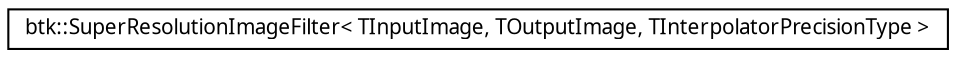 digraph G
{
  edge [fontname="FreeSans.ttf",fontsize="10",labelfontname="FreeSans.ttf",labelfontsize="10"];
  node [fontname="FreeSans.ttf",fontsize="10",shape=record];
  rankdir=LR;
  Node1 [label="btk::SuperResolutionImageFilter\< TInputImage, TOutputImage, TInterpolatorPrecisionType \>",height=0.2,width=0.4,color="black", fillcolor="white", style="filled",URL="$classbtk_1_1_super_resolution_image_filter.html",tooltip="Resample an image via a coordinate transform."];
}
